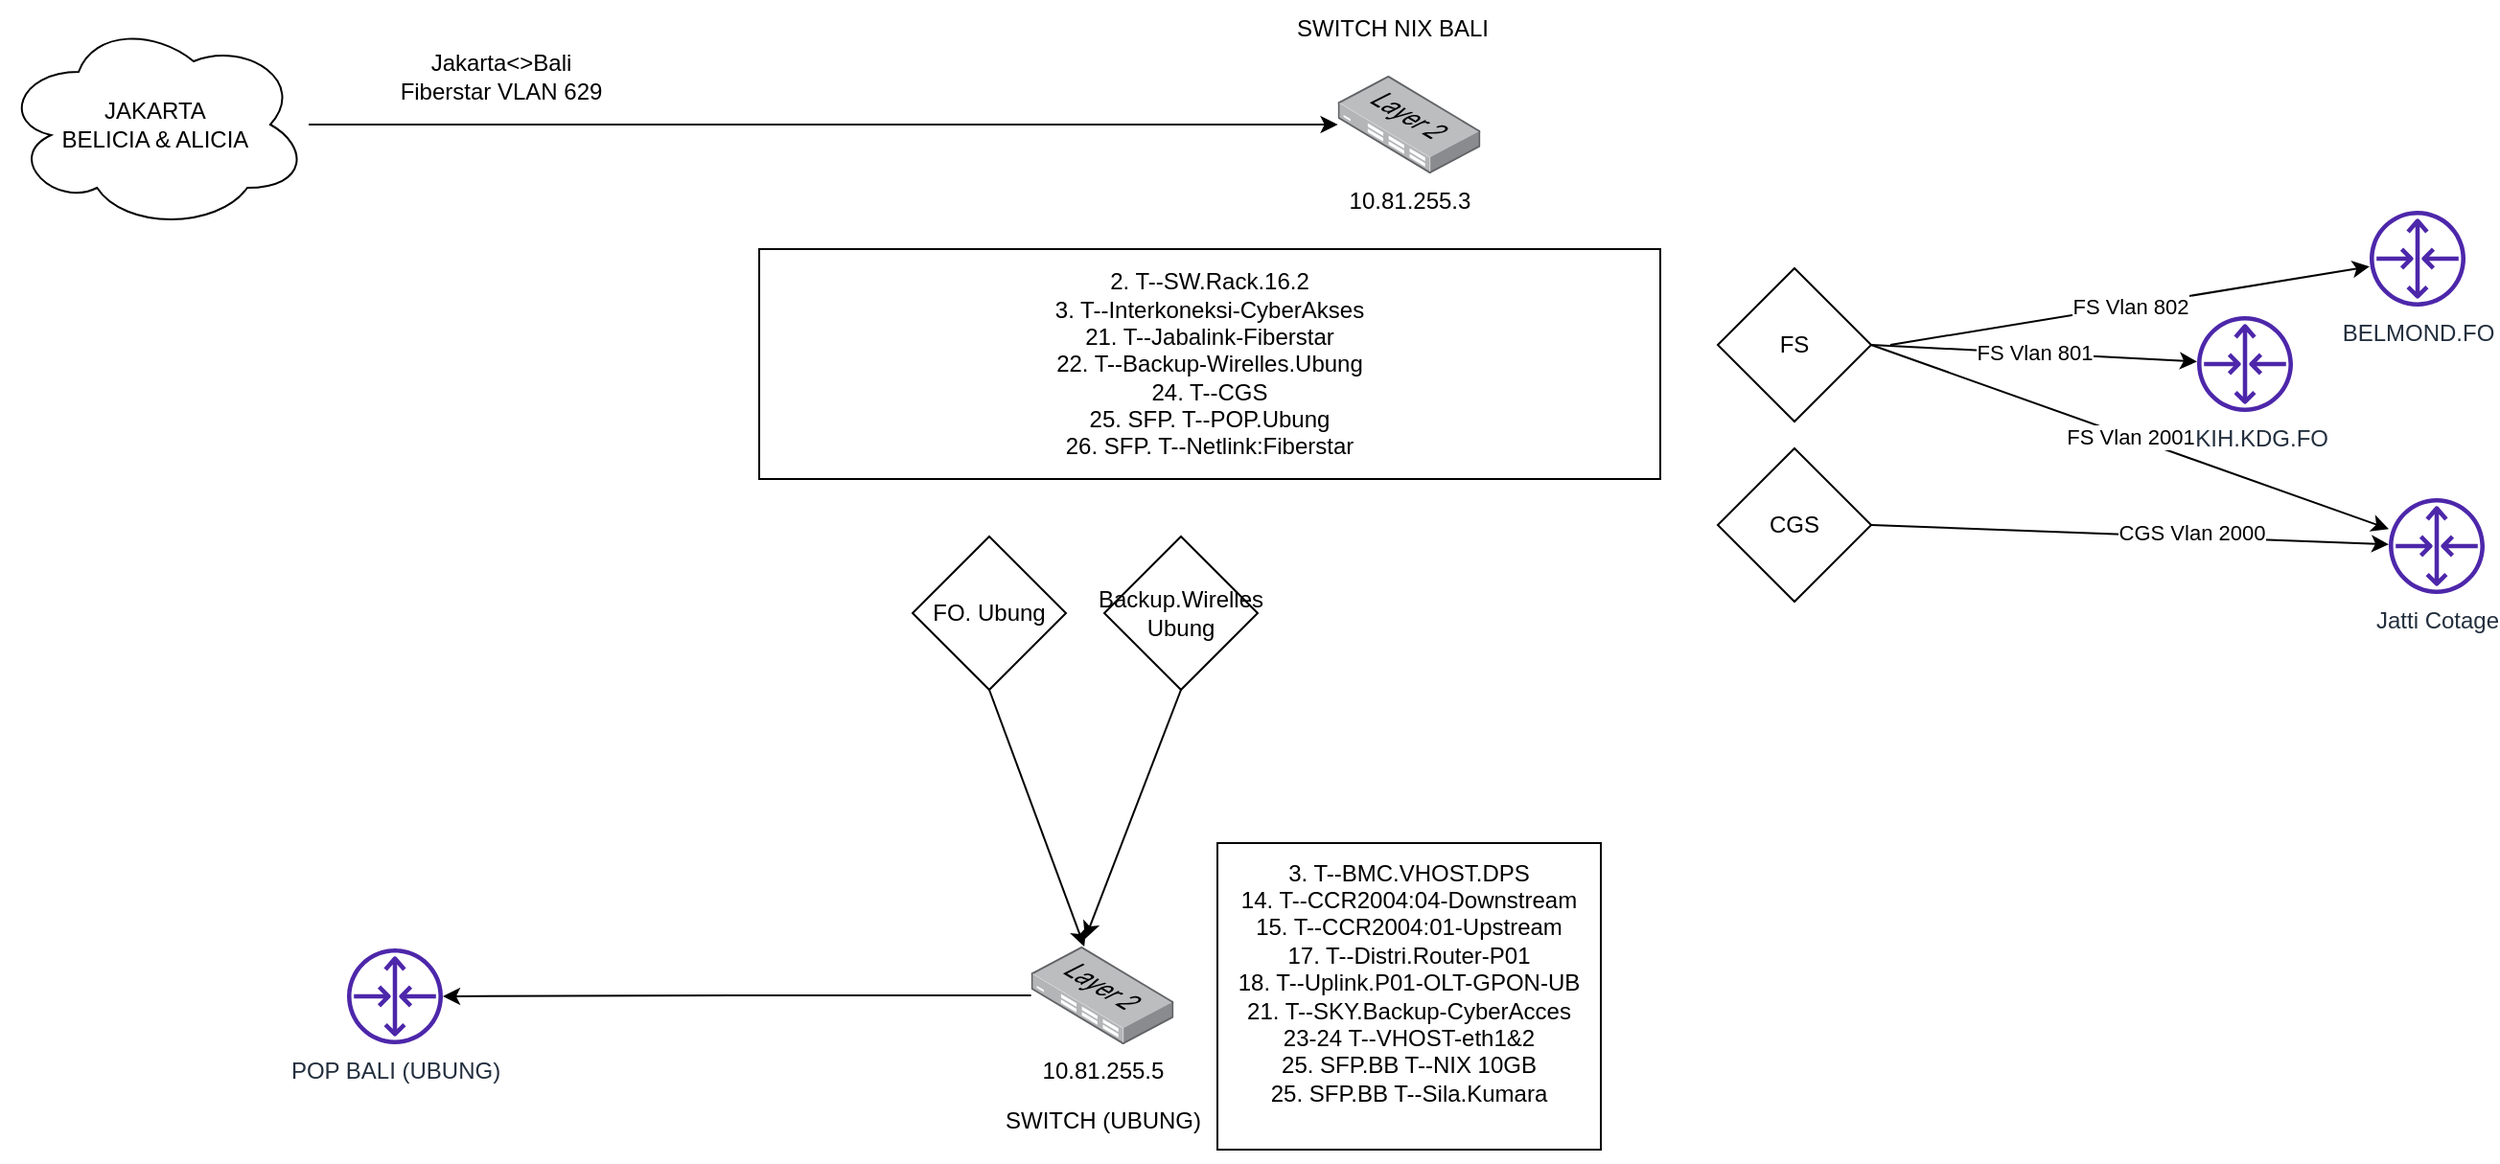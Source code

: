 <mxfile version="20.8.5" type="github">
  <diagram id="OqgXAW-LPqEifzOETUMX" name="Page-1">
    <mxGraphModel dx="571" dy="1439" grid="1" gridSize="10" guides="1" tooltips="1" connect="1" arrows="1" fold="1" page="1" pageScale="1" pageWidth="850" pageHeight="1100" math="0" shadow="0">
      <root>
        <mxCell id="0" />
        <mxCell id="1" parent="0" />
        <mxCell id="n1W2GSKpQ4CHd-G-5UiB-4" style="edgeStyle=orthogonalEdgeStyle;rounded=0;orthogonalLoop=1;jettySize=auto;html=1;" parent="1" source="n1W2GSKpQ4CHd-G-5UiB-1" target="n1W2GSKpQ4CHd-G-5UiB-3" edge="1">
          <mxGeometry relative="1" as="geometry" />
        </mxCell>
        <mxCell id="n1W2GSKpQ4CHd-G-5UiB-1" value="JAKARTA &lt;br&gt;BELICIA &amp;amp; ALICIA" style="ellipse;shape=cloud;whiteSpace=wrap;html=1;" parent="1" vertex="1">
          <mxGeometry x="5" y="-40" width="160" height="110" as="geometry" />
        </mxCell>
        <mxCell id="n1W2GSKpQ4CHd-G-5UiB-2" value="POP BALI (UBUNG)" style="sketch=0;outlineConnect=0;fontColor=#232F3E;gradientColor=none;fillColor=#4D27AA;strokeColor=none;dashed=0;verticalLabelPosition=bottom;verticalAlign=top;align=center;html=1;fontSize=12;fontStyle=0;aspect=fixed;pointerEvents=1;shape=mxgraph.aws4.router;" parent="1" vertex="1">
          <mxGeometry x="185" y="445" width="50" height="50" as="geometry" />
        </mxCell>
        <mxCell id="n1W2GSKpQ4CHd-G-5UiB-3" value="10.81.255.3" style="points=[];aspect=fixed;html=1;align=center;shadow=0;dashed=0;image;image=img/lib/allied_telesis/switch/Switch_24_port_L2.svg;" parent="1" vertex="1">
          <mxGeometry x="701.8" y="-10.5" width="74.4" height="51" as="geometry" />
        </mxCell>
        <mxCell id="n1W2GSKpQ4CHd-G-5UiB-5" value="SWITCH NIX BALI" style="text;html=1;align=center;verticalAlign=middle;resizable=0;points=[];autosize=1;strokeColor=none;fillColor=none;" parent="1" vertex="1">
          <mxGeometry x="670" y="-50" width="120" height="30" as="geometry" />
        </mxCell>
        <mxCell id="n1W2GSKpQ4CHd-G-5UiB-6" value="Jakarta&amp;lt;&amp;gt;Bali &lt;br&gt;Fiberstar VLAN 629" style="text;html=1;align=center;verticalAlign=middle;resizable=0;points=[];autosize=1;strokeColor=none;fillColor=none;" parent="1" vertex="1">
          <mxGeometry x="200" y="-30" width="130" height="40" as="geometry" />
        </mxCell>
        <mxCell id="n1W2GSKpQ4CHd-G-5UiB-12" style="edgeStyle=orthogonalEdgeStyle;rounded=0;orthogonalLoop=1;jettySize=auto;html=1;" parent="1" source="n1W2GSKpQ4CHd-G-5UiB-7" target="n1W2GSKpQ4CHd-G-5UiB-2" edge="1">
          <mxGeometry relative="1" as="geometry" />
        </mxCell>
        <mxCell id="n1W2GSKpQ4CHd-G-5UiB-7" value="10.81.255.5" style="points=[];aspect=fixed;html=1;align=center;shadow=0;dashed=0;image;image=img/lib/allied_telesis/switch/Switch_24_port_L2.svg;" parent="1" vertex="1">
          <mxGeometry x="541.8" y="444" width="74.4" height="51" as="geometry" />
        </mxCell>
        <mxCell id="n1W2GSKpQ4CHd-G-5UiB-8" value="SWITCH (UBUNG)" style="text;html=1;align=center;verticalAlign=middle;resizable=0;points=[];autosize=1;strokeColor=none;fillColor=none;" parent="1" vertex="1">
          <mxGeometry x="514" y="520" width="130" height="30" as="geometry" />
        </mxCell>
        <mxCell id="n1W2GSKpQ4CHd-G-5UiB-9" value="&lt;div&gt;2. T--SW.Rack.16.2&lt;/div&gt;&lt;div&gt;3. T--Interkoneksi-CyberAkses&lt;/div&gt;&lt;div&gt;21. T--Jabalink-Fiberstar&lt;/div&gt;&lt;div&gt;22. T--Backup-Wirelles.Ubung&lt;/div&gt;&lt;div&gt;24. T--CGS&lt;/div&gt;&lt;div&gt;25. SFP. T--POP.Ubung&lt;/div&gt;&lt;div&gt;26. SFP. T--Netlink:Fiberstar&lt;br&gt;&lt;/div&gt;" style="whiteSpace=wrap;html=1;align=center;" parent="1" vertex="1">
          <mxGeometry x="400" y="80" width="470" height="120" as="geometry" />
        </mxCell>
        <mxCell id="n1W2GSKpQ4CHd-G-5UiB-11" value="&lt;div&gt;&lt;br&gt;3. T--BMC.VHOST.DPS&lt;/div&gt;&lt;div&gt;14. T--CCR2004:04-Downstream&lt;/div&gt;&lt;div&gt;15. T--CCR2004:01-Upstream&lt;/div&gt;&lt;div&gt;17. T--Distri.Router-P01&lt;/div&gt;&lt;div&gt;18. T--Uplink.P01-OLT-GPON-UB&lt;/div&gt;&lt;div&gt;21. T--SKY.Backup-CyberAcces&lt;/div&gt;&lt;div&gt;23-24 T--VHOST-eth1&amp;amp;2&lt;/div&gt;&lt;div&gt;25. SFP.BB T--NIX 10GB&lt;/div&gt;&lt;div&gt;25. SFP.BB T--Sila.Kumara&lt;br&gt;&lt;/div&gt;&lt;div&gt;&lt;br&gt;&lt;/div&gt;&lt;div&gt;&lt;br&gt;&lt;/div&gt;" style="whiteSpace=wrap;html=1;align=center;" parent="1" vertex="1">
          <mxGeometry x="639" y="390" width="200" height="160" as="geometry" />
        </mxCell>
        <mxCell id="n1W2GSKpQ4CHd-G-5UiB-13" value="Jatti Cotage" style="sketch=0;outlineConnect=0;fontColor=#232F3E;gradientColor=none;fillColor=#4D27AA;strokeColor=none;dashed=0;verticalLabelPosition=bottom;verticalAlign=top;align=center;html=1;fontSize=12;fontStyle=0;aspect=fixed;pointerEvents=1;shape=mxgraph.aws4.router;" parent="1" vertex="1">
          <mxGeometry x="1250" y="210" width="50" height="50" as="geometry" />
        </mxCell>
        <mxCell id="n1W2GSKpQ4CHd-G-5UiB-15" value="" style="endArrow=classic;html=1;rounded=0;exitX=1;exitY=0.5;exitDx=0;exitDy=0;" parent="1" source="n1W2GSKpQ4CHd-G-5UiB-22" target="n1W2GSKpQ4CHd-G-5UiB-13" edge="1">
          <mxGeometry width="50" height="50" relative="1" as="geometry">
            <mxPoint x="880" y="80" as="sourcePoint" />
            <mxPoint x="470" y="25" as="targetPoint" />
          </mxGeometry>
        </mxCell>
        <mxCell id="n1W2GSKpQ4CHd-G-5UiB-16" value="CGS Vlan 2000" style="edgeLabel;html=1;align=center;verticalAlign=middle;resizable=0;points=[];" parent="n1W2GSKpQ4CHd-G-5UiB-15" vertex="1" connectable="0">
          <mxGeometry x="0.238" y="2" relative="1" as="geometry">
            <mxPoint as="offset" />
          </mxGeometry>
        </mxCell>
        <mxCell id="n1W2GSKpQ4CHd-G-5UiB-17" value="LL.KIH.KDG.FO" style="sketch=0;outlineConnect=0;fontColor=#232F3E;gradientColor=none;fillColor=#4D27AA;strokeColor=none;dashed=0;verticalLabelPosition=bottom;verticalAlign=top;align=center;html=1;fontSize=12;fontStyle=0;aspect=fixed;pointerEvents=1;shape=mxgraph.aws4.router;" parent="1" vertex="1">
          <mxGeometry x="1150" y="115" width="50" height="50" as="geometry" />
        </mxCell>
        <mxCell id="n1W2GSKpQ4CHd-G-5UiB-18" value="FS Vlan 801" style="endArrow=classic;html=1;rounded=0;exitX=1;exitY=0.5;exitDx=0;exitDy=0;" parent="1" source="n1W2GSKpQ4CHd-G-5UiB-21" target="n1W2GSKpQ4CHd-G-5UiB-17" edge="1">
          <mxGeometry width="50" height="50" relative="1" as="geometry">
            <mxPoint x="1030" y="175" as="sourcePoint" />
            <mxPoint x="140" y="25" as="targetPoint" />
          </mxGeometry>
        </mxCell>
        <mxCell id="n1W2GSKpQ4CHd-G-5UiB-19" value="BELMOND.FO" style="sketch=0;outlineConnect=0;fontColor=#232F3E;gradientColor=none;fillColor=#4D27AA;strokeColor=none;dashed=0;verticalLabelPosition=bottom;verticalAlign=top;align=center;html=1;fontSize=12;fontStyle=0;aspect=fixed;pointerEvents=1;shape=mxgraph.aws4.router;" parent="1" vertex="1">
          <mxGeometry x="1240" y="60" width="50" height="50" as="geometry" />
        </mxCell>
        <mxCell id="n1W2GSKpQ4CHd-G-5UiB-20" value="FS Vlan 802" style="endArrow=classic;html=1;rounded=0;" parent="1" target="n1W2GSKpQ4CHd-G-5UiB-19" edge="1">
          <mxGeometry width="50" height="50" relative="1" as="geometry">
            <mxPoint x="990" y="130" as="sourcePoint" />
            <mxPoint x="140" y="25" as="targetPoint" />
          </mxGeometry>
        </mxCell>
        <mxCell id="n1W2GSKpQ4CHd-G-5UiB-21" value="FS" style="rhombus;whiteSpace=wrap;html=1;" parent="1" vertex="1">
          <mxGeometry x="900" y="90" width="80" height="80" as="geometry" />
        </mxCell>
        <mxCell id="n1W2GSKpQ4CHd-G-5UiB-22" value="&lt;div&gt;CGS&lt;/div&gt;" style="rhombus;whiteSpace=wrap;html=1;" parent="1" vertex="1">
          <mxGeometry x="900" y="184" width="80" height="80" as="geometry" />
        </mxCell>
        <mxCell id="n1W2GSKpQ4CHd-G-5UiB-23" value="FS Vlan 2001" style="endArrow=classic;html=1;rounded=0;exitX=1;exitY=0.5;exitDx=0;exitDy=0;" parent="1" source="n1W2GSKpQ4CHd-G-5UiB-21" target="n1W2GSKpQ4CHd-G-5UiB-13" edge="1">
          <mxGeometry width="50" height="50" relative="1" as="geometry">
            <mxPoint x="990" y="135" as="sourcePoint" />
            <mxPoint x="1070" y="75" as="targetPoint" />
          </mxGeometry>
        </mxCell>
        <mxCell id="n1W2GSKpQ4CHd-G-5UiB-24" value="Backup.Wirelles&lt;br&gt;Ubung" style="rhombus;whiteSpace=wrap;html=1;" parent="1" vertex="1">
          <mxGeometry x="580" y="230" width="80" height="80" as="geometry" />
        </mxCell>
        <mxCell id="n1W2GSKpQ4CHd-G-5UiB-25" value="FO. Ubung" style="rhombus;whiteSpace=wrap;html=1;" parent="1" vertex="1">
          <mxGeometry x="480" y="230" width="80" height="80" as="geometry" />
        </mxCell>
        <mxCell id="n1W2GSKpQ4CHd-G-5UiB-26" value="" style="endArrow=classic;html=1;rounded=0;exitX=0.5;exitY=1;exitDx=0;exitDy=0;" parent="1" source="n1W2GSKpQ4CHd-G-5UiB-25" target="n1W2GSKpQ4CHd-G-5UiB-7" edge="1">
          <mxGeometry width="50" height="50" relative="1" as="geometry">
            <mxPoint x="380" y="420" as="sourcePoint" />
            <mxPoint x="430" y="370" as="targetPoint" />
          </mxGeometry>
        </mxCell>
        <mxCell id="n1W2GSKpQ4CHd-G-5UiB-27" value="" style="endArrow=classic;html=1;rounded=0;exitX=0.5;exitY=1;exitDx=0;exitDy=0;" parent="1" source="n1W2GSKpQ4CHd-G-5UiB-24" edge="1">
          <mxGeometry width="50" height="50" relative="1" as="geometry">
            <mxPoint x="430" y="410" as="sourcePoint" />
            <mxPoint x="570" y="440" as="targetPoint" />
          </mxGeometry>
        </mxCell>
      </root>
    </mxGraphModel>
  </diagram>
</mxfile>
